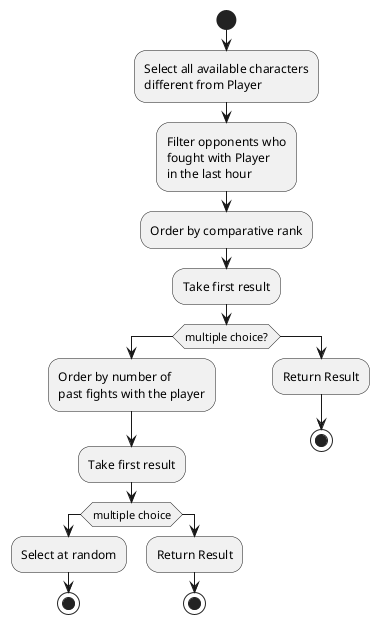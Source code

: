 @startuml
    start
        :Select all available characters 
        different from Player;
        :Filter opponents who 
        fought with Player 
        in the last hour;
        :Order by comparative rank;
        :Take first result;
        if(multiple choice?) then 
            :Order by number of 
            past fights with the player;

            :Take first result;
            
            if(multiple choice) then
                :Select at random;
                stop
            else
                :Return Result;
                stop
            endif
        else
            :Return Result;
            stop
        endif
    
@enduml